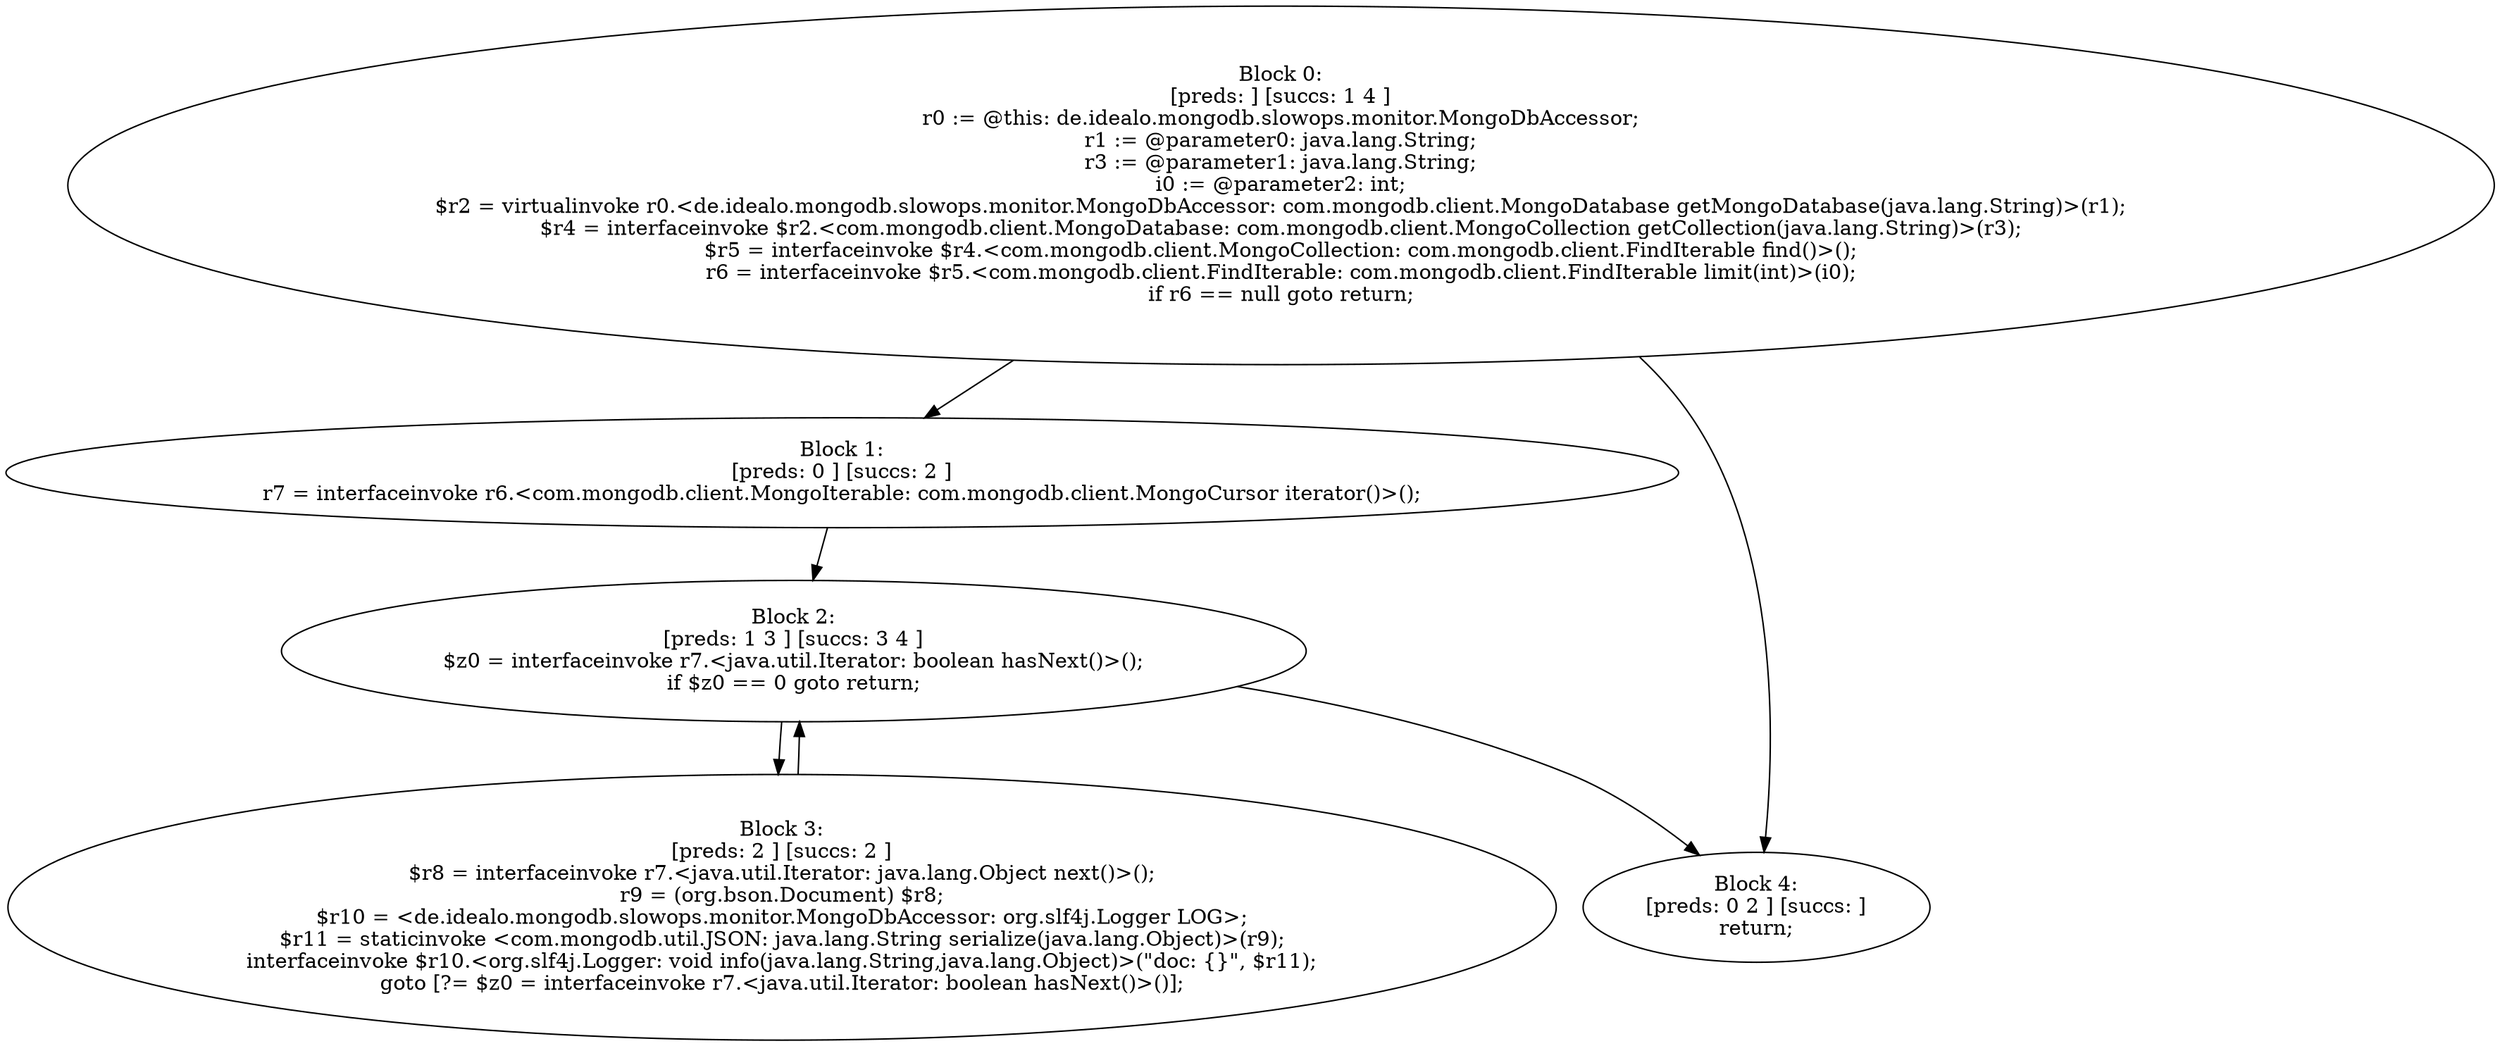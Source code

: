 digraph "unitGraph" {
    "Block 0:
[preds: ] [succs: 1 4 ]
r0 := @this: de.idealo.mongodb.slowops.monitor.MongoDbAccessor;
r1 := @parameter0: java.lang.String;
r3 := @parameter1: java.lang.String;
i0 := @parameter2: int;
$r2 = virtualinvoke r0.<de.idealo.mongodb.slowops.monitor.MongoDbAccessor: com.mongodb.client.MongoDatabase getMongoDatabase(java.lang.String)>(r1);
$r4 = interfaceinvoke $r2.<com.mongodb.client.MongoDatabase: com.mongodb.client.MongoCollection getCollection(java.lang.String)>(r3);
$r5 = interfaceinvoke $r4.<com.mongodb.client.MongoCollection: com.mongodb.client.FindIterable find()>();
r6 = interfaceinvoke $r5.<com.mongodb.client.FindIterable: com.mongodb.client.FindIterable limit(int)>(i0);
if r6 == null goto return;
"
    "Block 1:
[preds: 0 ] [succs: 2 ]
r7 = interfaceinvoke r6.<com.mongodb.client.MongoIterable: com.mongodb.client.MongoCursor iterator()>();
"
    "Block 2:
[preds: 1 3 ] [succs: 3 4 ]
$z0 = interfaceinvoke r7.<java.util.Iterator: boolean hasNext()>();
if $z0 == 0 goto return;
"
    "Block 3:
[preds: 2 ] [succs: 2 ]
$r8 = interfaceinvoke r7.<java.util.Iterator: java.lang.Object next()>();
r9 = (org.bson.Document) $r8;
$r10 = <de.idealo.mongodb.slowops.monitor.MongoDbAccessor: org.slf4j.Logger LOG>;
$r11 = staticinvoke <com.mongodb.util.JSON: java.lang.String serialize(java.lang.Object)>(r9);
interfaceinvoke $r10.<org.slf4j.Logger: void info(java.lang.String,java.lang.Object)>(\"doc: {}\", $r11);
goto [?= $z0 = interfaceinvoke r7.<java.util.Iterator: boolean hasNext()>()];
"
    "Block 4:
[preds: 0 2 ] [succs: ]
return;
"
    "Block 0:
[preds: ] [succs: 1 4 ]
r0 := @this: de.idealo.mongodb.slowops.monitor.MongoDbAccessor;
r1 := @parameter0: java.lang.String;
r3 := @parameter1: java.lang.String;
i0 := @parameter2: int;
$r2 = virtualinvoke r0.<de.idealo.mongodb.slowops.monitor.MongoDbAccessor: com.mongodb.client.MongoDatabase getMongoDatabase(java.lang.String)>(r1);
$r4 = interfaceinvoke $r2.<com.mongodb.client.MongoDatabase: com.mongodb.client.MongoCollection getCollection(java.lang.String)>(r3);
$r5 = interfaceinvoke $r4.<com.mongodb.client.MongoCollection: com.mongodb.client.FindIterable find()>();
r6 = interfaceinvoke $r5.<com.mongodb.client.FindIterable: com.mongodb.client.FindIterable limit(int)>(i0);
if r6 == null goto return;
"->"Block 1:
[preds: 0 ] [succs: 2 ]
r7 = interfaceinvoke r6.<com.mongodb.client.MongoIterable: com.mongodb.client.MongoCursor iterator()>();
";
    "Block 0:
[preds: ] [succs: 1 4 ]
r0 := @this: de.idealo.mongodb.slowops.monitor.MongoDbAccessor;
r1 := @parameter0: java.lang.String;
r3 := @parameter1: java.lang.String;
i0 := @parameter2: int;
$r2 = virtualinvoke r0.<de.idealo.mongodb.slowops.monitor.MongoDbAccessor: com.mongodb.client.MongoDatabase getMongoDatabase(java.lang.String)>(r1);
$r4 = interfaceinvoke $r2.<com.mongodb.client.MongoDatabase: com.mongodb.client.MongoCollection getCollection(java.lang.String)>(r3);
$r5 = interfaceinvoke $r4.<com.mongodb.client.MongoCollection: com.mongodb.client.FindIterable find()>();
r6 = interfaceinvoke $r5.<com.mongodb.client.FindIterable: com.mongodb.client.FindIterable limit(int)>(i0);
if r6 == null goto return;
"->"Block 4:
[preds: 0 2 ] [succs: ]
return;
";
    "Block 1:
[preds: 0 ] [succs: 2 ]
r7 = interfaceinvoke r6.<com.mongodb.client.MongoIterable: com.mongodb.client.MongoCursor iterator()>();
"->"Block 2:
[preds: 1 3 ] [succs: 3 4 ]
$z0 = interfaceinvoke r7.<java.util.Iterator: boolean hasNext()>();
if $z0 == 0 goto return;
";
    "Block 2:
[preds: 1 3 ] [succs: 3 4 ]
$z0 = interfaceinvoke r7.<java.util.Iterator: boolean hasNext()>();
if $z0 == 0 goto return;
"->"Block 3:
[preds: 2 ] [succs: 2 ]
$r8 = interfaceinvoke r7.<java.util.Iterator: java.lang.Object next()>();
r9 = (org.bson.Document) $r8;
$r10 = <de.idealo.mongodb.slowops.monitor.MongoDbAccessor: org.slf4j.Logger LOG>;
$r11 = staticinvoke <com.mongodb.util.JSON: java.lang.String serialize(java.lang.Object)>(r9);
interfaceinvoke $r10.<org.slf4j.Logger: void info(java.lang.String,java.lang.Object)>(\"doc: {}\", $r11);
goto [?= $z0 = interfaceinvoke r7.<java.util.Iterator: boolean hasNext()>()];
";
    "Block 2:
[preds: 1 3 ] [succs: 3 4 ]
$z0 = interfaceinvoke r7.<java.util.Iterator: boolean hasNext()>();
if $z0 == 0 goto return;
"->"Block 4:
[preds: 0 2 ] [succs: ]
return;
";
    "Block 3:
[preds: 2 ] [succs: 2 ]
$r8 = interfaceinvoke r7.<java.util.Iterator: java.lang.Object next()>();
r9 = (org.bson.Document) $r8;
$r10 = <de.idealo.mongodb.slowops.monitor.MongoDbAccessor: org.slf4j.Logger LOG>;
$r11 = staticinvoke <com.mongodb.util.JSON: java.lang.String serialize(java.lang.Object)>(r9);
interfaceinvoke $r10.<org.slf4j.Logger: void info(java.lang.String,java.lang.Object)>(\"doc: {}\", $r11);
goto [?= $z0 = interfaceinvoke r7.<java.util.Iterator: boolean hasNext()>()];
"->"Block 2:
[preds: 1 3 ] [succs: 3 4 ]
$z0 = interfaceinvoke r7.<java.util.Iterator: boolean hasNext()>();
if $z0 == 0 goto return;
";
}
